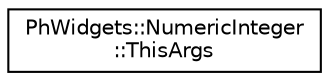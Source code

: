 digraph "Graphical Class Hierarchy"
{
  edge [fontname="Helvetica",fontsize="10",labelfontname="Helvetica",labelfontsize="10"];
  node [fontname="Helvetica",fontsize="10",shape=record];
  rankdir="LR";
  Node0 [label="PhWidgets::NumericInteger\l::ThisArgs",height=0.2,width=0.4,color="black", fillcolor="white", style="filled",URL="$struct_ph_widgets_1_1_numeric_integer_1_1_this_args.html"];
}
